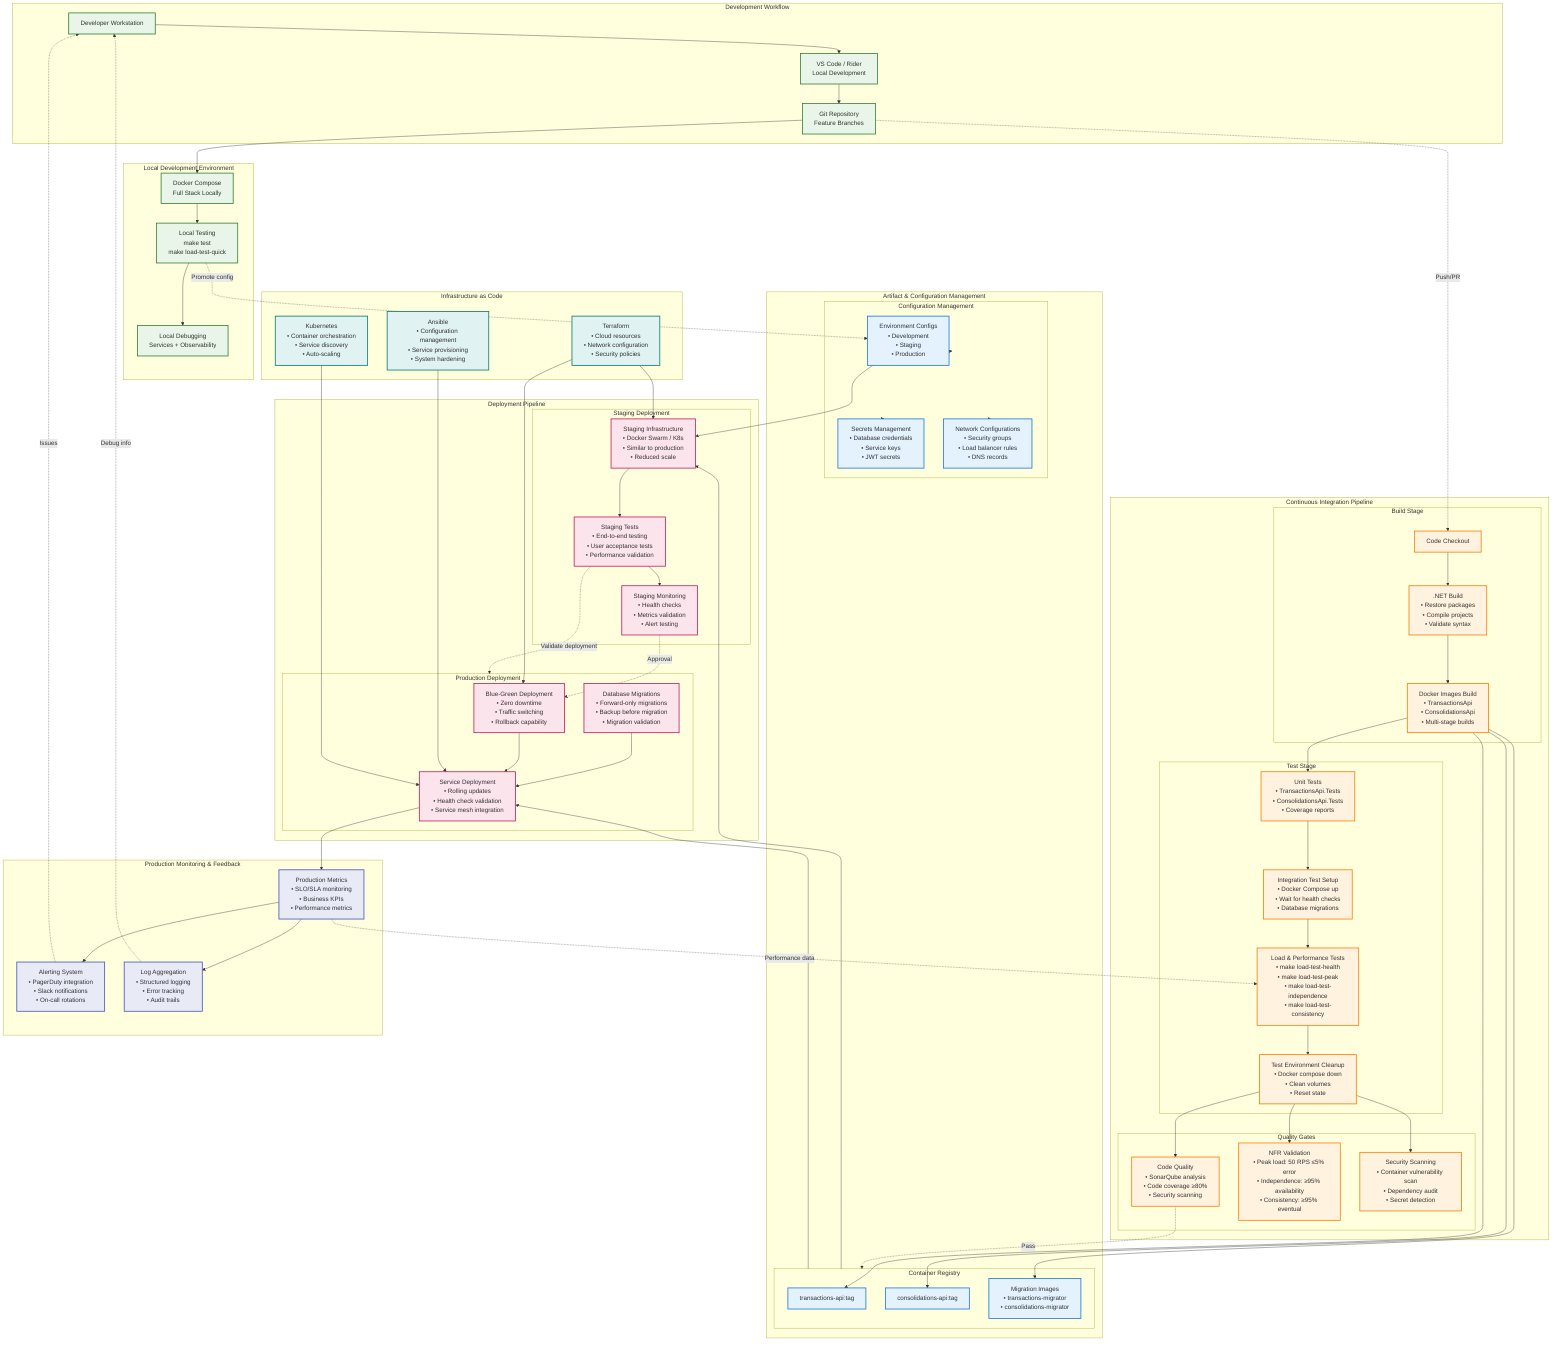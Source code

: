 graph TB
  subgraph Development[Development Workflow]
    Developer[Developer Workstation]
    IDE[VS Code / Rider<br/>Local Development]
    Git[Git Repository<br/>Feature Branches]
  end

  subgraph LocalDev[Local Development Environment]
    LocalDocker[Docker Compose<br/>Full Stack Locally]
    LocalTest[Local Testing<br/>make test<br/>make load-test-quick]
    LocalDebug[Local Debugging<br/>Services + Observability]
  end

  subgraph CI[Continuous Integration Pipeline]
    subgraph BuildStage[Build Stage]
      Checkout[Code Checkout]
      DotnetBuild[.NET Build<br/>• Restore packages<br/>• Compile projects<br/>• Validate syntax]
      DockerBuild[Docker Images Build<br/>• TransactionsApi<br/>• ConsolidationsApi<br/>• Multi-stage builds]
    end

    subgraph TestStage[Test Stage]
      UnitTests[Unit Tests<br/>• TransactionsApi.Tests<br/>• ConsolidationsApi.Tests<br/>• Coverage reports]

      IntegrationSetup[Integration Test Setup<br/>• Docker Compose up<br/>• Wait for health checks<br/>• Database migrations]

      LoadTests[Load & Performance Tests<br/>• make load-test-health<br/>• make load-test-peak<br/>• make load-test-independence<br/>• make load-test-consistency]

      TestCleanup[Test Environment Cleanup<br/>• Docker compose down<br/>• Clean volumes<br/>• Reset state]
    end

    subgraph QualityGate[Quality Gates]
      CodeQuality[Code Quality<br/>• SonarQube analysis<br/>• Code coverage ≥80%<br/>• Security scanning]

      NFRValidation[NFR Validation<br/>• Peak load: 50 RPS ≤5% error<br/>• Independence: ≥95% availability<br/>• Consistency: ≥95% eventual]

      SecurityScan[Security Scanning<br/>• Container vulnerability scan<br/>• Dependency audit<br/>• Secret detection]
    end
  end

  subgraph ArtifactManagement[Artifact & Configuration Management]
    subgraph ContainerRegistry[Container Registry]
      TxImage[transactions-api:tag]
      CoImage[consolidations-api:tag]
      MigrationImages[Migration Images<br/>• transactions-migrator<br/>• consolidations-migrator]
    end

    subgraph ConfigManagement[Configuration Management]
      EnvConfigs[Environment Configs<br/>• Development<br/>• Staging<br/>• Production]
      Secrets[Secrets Management<br/>• Database credentials<br/>• Service keys<br/>• JWT secrets]
      NetworkConfigs[Network Configurations<br/>• Security groups<br/>• Load balancer rules<br/>• DNS records]
    end
  end

  subgraph Deployment[Deployment Pipeline]
    subgraph StagingDeploy[Staging Deployment]
      StagingInfra[Staging Infrastructure<br/>• Docker Swarm / K8s<br/>• Similar to production<br/>• Reduced scale]
      StagingTests[Staging Tests<br/>• End-to-end testing<br/>• User acceptance tests<br/>• Performance validation]
      StagingMonitoring[Staging Monitoring<br/>• Health checks<br/>• Metrics validation<br/>• Alert testing]
    end

    subgraph ProductionDeploy[Production Deployment]
      BlueGreen[Blue-Green Deployment<br/>• Zero downtime<br/>• Traffic switching<br/>• Rollback capability]

      DatabaseMigration[Database Migrations<br/>• Forward-only migrations<br/>• Backup before migration<br/>• Migration validation]

      ServiceDeployment[Service Deployment<br/>• Rolling updates<br/>• Health check validation<br/>• Service mesh integration]
    end
  end

  subgraph Monitoring[Production Monitoring & Feedback]
    ProductionMetrics[Production Metrics<br/>• SLO/SLA monitoring<br/>• Business KPIs<br/>• Performance metrics]

    AlertingSystem[Alerting System<br/>• PagerDuty integration<br/>• Slack notifications<br/>• On-call rotations]

    LogAggregation[Log Aggregation<br/>• Structured logging<br/>• Error tracking<br/>• Audit trails]
  end

  subgraph Infrastructure[Infrastructure as Code]
    Terraform[Terraform<br/>• Cloud resources<br/>• Network configuration<br/>• Security policies]

    Ansible[Ansible<br/>• Configuration management<br/>• Service provisioning<br/>• System hardening]

    Kubernetes[Kubernetes<br/>• Container orchestration<br/>• Service discovery<br/>• Auto-scaling]
  end

  %% Development flow
  Developer --> IDE
  IDE --> Git
  Git --> LocalDocker
  LocalDocker --> LocalTest
  LocalTest --> LocalDebug

  %% CI trigger
  Git -.->|Push/PR| Checkout
  Checkout --> DotnetBuild --> DockerBuild
  DockerBuild --> UnitTests
  UnitTests --> IntegrationSetup --> LoadTests --> TestCleanup

  %% Quality gates
  TestCleanup --> CodeQuality & NFRValidation & SecurityScan

  %% Artifact creation
  CodeQuality -.->|Pass| ContainerRegistry
  DockerBuild --> TxImage & CoImage & MigrationImages
  ConfigManagement --> EnvConfigs & Secrets & NetworkConfigs

  %% Staging deployment
  ContainerRegistry --> StagingInfra
  EnvConfigs --> StagingInfra
  StagingInfra --> StagingTests --> StagingMonitoring

  %% Production deployment
  StagingMonitoring -.->|Approval| BlueGreen
  DatabaseMigration --> ServiceDeployment
  BlueGreen --> ServiceDeployment
  ContainerRegistry --> ServiceDeployment

  %% Infrastructure management
  Terraform --> StagingInfra & BlueGreen
  Ansible --> ServiceDeployment
  Kubernetes --> ServiceDeployment

  %% Monitoring feedback
  ServiceDeployment --> ProductionMetrics
  ProductionMetrics --> AlertingSystem & LogAggregation

  %% Feedback loops
  AlertingSystem -.->|Issues| Developer
  LogAggregation -.->|Debug info| Developer
  ProductionMetrics -.->|Performance data| LoadTests

  %% Environment promotion
  LocalTest -.->|Promote config| EnvConfigs
  StagingTests -.->|Validate deployment| ProductionDeploy

  %% Styling
  classDef development fill:#e8f5e8,stroke:#2e7d32,stroke-width:2px
  classDef ci fill:#fff3e0,stroke:#f57c00,stroke-width:2px
  classDef artifacts fill:#e3f2fd,stroke:#1976d2,stroke-width:2px
  classDef deployment fill:#fce4ec,stroke:#c2185b,stroke-width:2px
  classDef monitoring fill:#e8eaf6,stroke:#3f51b5,stroke-width:2px
  classDef infrastructure fill:#e0f2f1,stroke:#00796b,stroke-width:2px

  class Developer,IDE,Git,LocalDocker,LocalTest,LocalDebug development
  class Checkout,DotnetBuild,DockerBuild,UnitTests,IntegrationSetup,LoadTests,TestCleanup,CodeQuality,NFRValidation,SecurityScan ci
  class TxImage,CoImage,MigrationImages,EnvConfigs,Secrets,NetworkConfigs artifacts
  class StagingInfra,StagingTests,StagingMonitoring,BlueGreen,DatabaseMigration,ServiceDeployment deployment
  class ProductionMetrics,AlertingSystem,LogAggregation monitoring
  class Terraform,Ansible,Kubernetes infrastructure